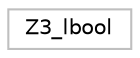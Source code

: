 digraph "Graphical Class Hierarchy"
{
 // LATEX_PDF_SIZE
  edge [fontname="Helvetica",fontsize="10",labelfontname="Helvetica",labelfontsize="10"];
  node [fontname="Helvetica",fontsize="10",shape=record];
  rankdir="LR";
  Node0 [label="Z3_lbool",height=0.2,width=0.4,color="grey75", fillcolor="white", style="filled",tooltip=" "];
}
